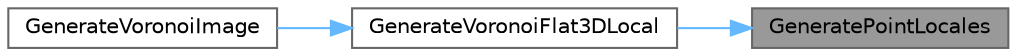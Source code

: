 digraph "GeneratePointLocales"
{
 // LATEX_PDF_SIZE
  bgcolor="transparent";
  edge [fontname=Helvetica,fontsize=10,labelfontname=Helvetica,labelfontsize=10];
  node [fontname=Helvetica,fontsize=10,shape=box,height=0.2,width=0.4];
  rankdir="RL";
  Node1 [id="Node000001",label="GeneratePointLocales",height=0.2,width=0.4,color="gray40", fillcolor="grey60", style="filled", fontcolor="black",tooltip=" "];
  Node1 -> Node2 [id="edge5_Node000001_Node000002",dir="back",color="steelblue1",style="solid",tooltip=" "];
  Node2 [id="Node000002",label="GenerateVoronoiFlat3DLocal",height=0.2,width=0.4,color="grey40", fillcolor="white", style="filled",URL="$synthetic__image__generator_8c.html#a4f7681c24ad008b5b20f8147d2938bb0",tooltip="Faster Method for Generating Voronoi Diagrams."];
  Node2 -> Node3 [id="edge6_Node000002_Node000003",dir="back",color="steelblue1",style="solid",tooltip=" "];
  Node3 [id="Node000003",label="GenerateVoronoiImage",height=0.2,width=0.4,color="grey40", fillcolor="white", style="filled",URL="$generate__image_8c.html#a450c7f9206bff8de0c177e34e6b5bcf4",tooltip=" "];
}
